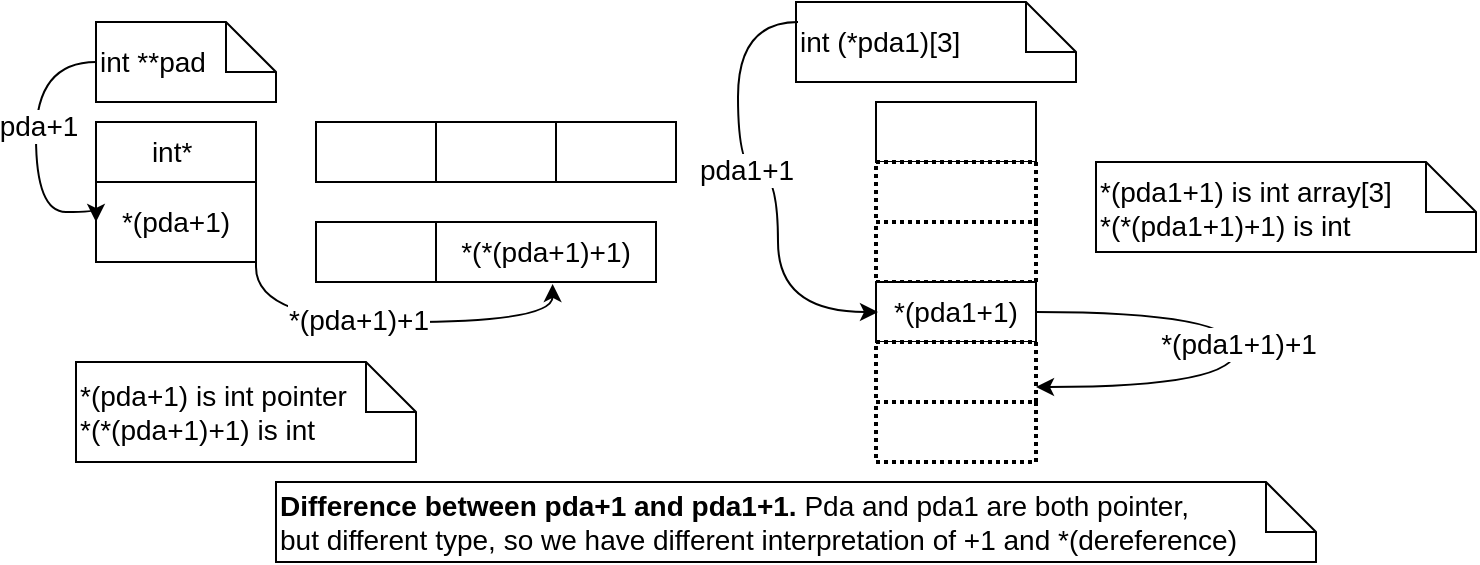 <mxfile version="19.0.2" type="device"><diagram id="4irc2AcJi_-eCyJA8qGL" name="Page-1"><mxGraphModel dx="1401" dy="530" grid="1" gridSize="10" guides="1" tooltips="1" connect="1" arrows="1" fold="1" page="1" pageScale="1" pageWidth="850" pageHeight="1100" math="0" shadow="0"><root><mxCell id="0"/><mxCell id="1" parent="0"/><mxCell id="aUMzShuAHEH7GaMIL_D1-1" value="int **pad" style="shape=note2;boundedLbl=1;whiteSpace=wrap;html=1;size=25;verticalAlign=middle;align=left;horizontal=1;labelPosition=center;verticalLabelPosition=middle;fontSize=14;" vertex="1" parent="1"><mxGeometry x="130" y="120" width="90" height="40" as="geometry"/></mxCell><mxCell id="aUMzShuAHEH7GaMIL_D1-2" value="int*&amp;nbsp;" style="rounded=0;whiteSpace=wrap;html=1;fontSize=14;" vertex="1" parent="1"><mxGeometry x="130" y="170" width="80" height="30" as="geometry"/></mxCell><mxCell id="aUMzShuAHEH7GaMIL_D1-3" value="*(pda+1)" style="rounded=0;whiteSpace=wrap;html=1;fontSize=14;" vertex="1" parent="1"><mxGeometry x="130" y="200" width="80" height="40" as="geometry"/></mxCell><mxCell id="aUMzShuAHEH7GaMIL_D1-5" value="" style="rounded=0;whiteSpace=wrap;html=1;fontSize=14;" vertex="1" parent="1"><mxGeometry x="240" y="170" width="60" height="30" as="geometry"/></mxCell><mxCell id="aUMzShuAHEH7GaMIL_D1-6" value="" style="rounded=0;whiteSpace=wrap;html=1;fontSize=14;" vertex="1" parent="1"><mxGeometry x="300" y="170" width="60" height="30" as="geometry"/></mxCell><mxCell id="aUMzShuAHEH7GaMIL_D1-7" value="" style="rounded=0;whiteSpace=wrap;html=1;fontSize=14;" vertex="1" parent="1"><mxGeometry x="360" y="170" width="60" height="30" as="geometry"/></mxCell><mxCell id="aUMzShuAHEH7GaMIL_D1-8" value="" style="rounded=0;whiteSpace=wrap;html=1;fontSize=14;" vertex="1" parent="1"><mxGeometry x="520" y="160" width="80" height="30" as="geometry"/></mxCell><mxCell id="aUMzShuAHEH7GaMIL_D1-9" value="" style="rounded=0;whiteSpace=wrap;html=1;fontSize=14;dashed=1;dashPattern=1 1;strokeWidth=2;" vertex="1" parent="1"><mxGeometry x="520" y="190" width="80" height="30" as="geometry"/></mxCell><mxCell id="aUMzShuAHEH7GaMIL_D1-10" value="" style="rounded=0;whiteSpace=wrap;html=1;fontSize=14;dashed=1;dashPattern=1 1;strokeWidth=2;" vertex="1" parent="1"><mxGeometry x="520" y="220" width="80" height="30" as="geometry"/></mxCell><mxCell id="aUMzShuAHEH7GaMIL_D1-11" value="*(pda1+1)" style="rounded=0;whiteSpace=wrap;html=1;fontSize=14;" vertex="1" parent="1"><mxGeometry x="520" y="250" width="80" height="30" as="geometry"/></mxCell><mxCell id="aUMzShuAHEH7GaMIL_D1-12" value="" style="rounded=0;whiteSpace=wrap;html=1;fontSize=14;dashed=1;dashPattern=1 1;strokeWidth=2;" vertex="1" parent="1"><mxGeometry x="520" y="280" width="80" height="30" as="geometry"/></mxCell><mxCell id="aUMzShuAHEH7GaMIL_D1-13" value="" style="rounded=0;whiteSpace=wrap;html=1;fontSize=14;dashed=1;dashPattern=1 1;strokeWidth=2;" vertex="1" parent="1"><mxGeometry x="520" y="310" width="80" height="30" as="geometry"/></mxCell><mxCell id="aUMzShuAHEH7GaMIL_D1-14" value="" style="rounded=0;whiteSpace=wrap;html=1;fontSize=14;" vertex="1" parent="1"><mxGeometry x="240" y="220" width="60" height="30" as="geometry"/></mxCell><mxCell id="aUMzShuAHEH7GaMIL_D1-15" value="*(*(pda+1)+1)" style="rounded=0;whiteSpace=wrap;html=1;fontSize=14;" vertex="1" parent="1"><mxGeometry x="300" y="220" width="110" height="30" as="geometry"/></mxCell><mxCell id="aUMzShuAHEH7GaMIL_D1-16" value="*(pda1+1) is int array[3]&lt;br&gt;*(*(pda1+1)+1) is int" style="shape=note2;boundedLbl=1;whiteSpace=wrap;html=1;size=25;verticalAlign=middle;align=left;horizontal=1;labelPosition=center;verticalLabelPosition=middle;fontSize=14;" vertex="1" parent="1"><mxGeometry x="630" y="190" width="190" height="45" as="geometry"/></mxCell><mxCell id="aUMzShuAHEH7GaMIL_D1-19" value="" style="endArrow=classic;html=1;rounded=0;edgeStyle=orthogonalEdgeStyle;curved=1;exitX=1;exitY=0.5;exitDx=0;exitDy=0;entryX=0.53;entryY=1.033;entryDx=0;entryDy=0;entryPerimeter=0;fontSize=14;" edge="1" parent="1" source="aUMzShuAHEH7GaMIL_D1-3" target="aUMzShuAHEH7GaMIL_D1-15"><mxGeometry width="50" height="50" relative="1" as="geometry"><mxPoint x="170" y="390" as="sourcePoint"/><mxPoint x="220" y="340" as="targetPoint"/><Array as="points"><mxPoint x="210" y="215"/><mxPoint x="210" y="270"/><mxPoint x="358" y="270"/></Array></mxGeometry></mxCell><mxCell id="aUMzShuAHEH7GaMIL_D1-22" value="*(pda+1)+1" style="edgeLabel;html=1;align=center;verticalAlign=middle;resizable=0;points=[];fontSize=14;" vertex="1" connectable="0" parent="aUMzShuAHEH7GaMIL_D1-19"><mxGeometry x="-0.024" y="1" relative="1" as="geometry"><mxPoint as="offset"/></mxGeometry></mxCell><mxCell id="aUMzShuAHEH7GaMIL_D1-20" value="" style="endArrow=classic;html=1;rounded=0;edgeStyle=orthogonalEdgeStyle;curved=1;exitX=0;exitY=0.5;exitDx=0;exitDy=0;entryX=0;entryY=0.5;entryDx=0;entryDy=0;exitPerimeter=0;fontSize=14;" edge="1" parent="1" source="aUMzShuAHEH7GaMIL_D1-1" target="aUMzShuAHEH7GaMIL_D1-3"><mxGeometry width="50" height="50" relative="1" as="geometry"><mxPoint x="200" y="225" as="sourcePoint"/><mxPoint x="250" y="245" as="targetPoint"/><Array as="points"><mxPoint x="100" y="140"/><mxPoint x="100" y="215"/></Array></mxGeometry></mxCell><mxCell id="aUMzShuAHEH7GaMIL_D1-21" value="pda+1" style="edgeLabel;html=1;align=center;verticalAlign=middle;resizable=0;points=[];fontSize=14;" vertex="1" connectable="0" parent="aUMzShuAHEH7GaMIL_D1-20"><mxGeometry x="-0.113" y="1" relative="1" as="geometry"><mxPoint as="offset"/></mxGeometry></mxCell><mxCell id="aUMzShuAHEH7GaMIL_D1-23" value="&lt;font style=&quot;font-size: 14px;&quot;&gt;*(pda+1) is int pointer&lt;br style=&quot;font-size: 14px;&quot;&gt;*(*(pda+1)+1) is int&lt;br style=&quot;font-size: 14px;&quot;&gt;&lt;/font&gt;" style="shape=note2;boundedLbl=1;whiteSpace=wrap;html=1;size=25;verticalAlign=middle;align=left;horizontal=1;labelPosition=center;verticalLabelPosition=middle;fontSize=14;" vertex="1" parent="1"><mxGeometry x="120" y="290" width="170" height="50" as="geometry"/></mxCell><mxCell id="aUMzShuAHEH7GaMIL_D1-25" value="int (*pda1)[3]" style="shape=note2;boundedLbl=1;whiteSpace=wrap;html=1;size=25;verticalAlign=middle;align=left;horizontal=1;labelPosition=center;verticalLabelPosition=middle;fontSize=14;" vertex="1" parent="1"><mxGeometry x="480" y="110" width="140" height="40" as="geometry"/></mxCell><mxCell id="aUMzShuAHEH7GaMIL_D1-26" value="" style="endArrow=classic;html=1;rounded=0;edgeStyle=orthogonalEdgeStyle;curved=1;exitX=0;exitY=0.5;exitDx=0;exitDy=0;entryX=0;entryY=0.5;entryDx=0;entryDy=0;exitPerimeter=0;fontSize=14;" edge="1" parent="1"><mxGeometry width="50" height="50" relative="1" as="geometry"><mxPoint x="481" y="120" as="sourcePoint"/><mxPoint x="521" y="265" as="targetPoint"/><Array as="points"><mxPoint x="451" y="120"/><mxPoint x="451" y="195"/><mxPoint x="471" y="195"/><mxPoint x="471" y="265"/></Array></mxGeometry></mxCell><mxCell id="aUMzShuAHEH7GaMIL_D1-27" value="pda1+1" style="edgeLabel;html=1;align=center;verticalAlign=middle;resizable=0;points=[];fontSize=14;" vertex="1" connectable="0" parent="aUMzShuAHEH7GaMIL_D1-26"><mxGeometry x="-0.113" y="1" relative="1" as="geometry"><mxPoint as="offset"/></mxGeometry></mxCell><mxCell id="aUMzShuAHEH7GaMIL_D1-28" value="" style="endArrow=classic;html=1;rounded=0;edgeStyle=orthogonalEdgeStyle;exitX=1;exitY=0.5;exitDx=0;exitDy=0;entryX=1;entryY=0.75;entryDx=0;entryDy=0;fontSize=14;curved=1;" edge="1" parent="1" source="aUMzShuAHEH7GaMIL_D1-11" target="aUMzShuAHEH7GaMIL_D1-12"><mxGeometry width="50" height="50" relative="1" as="geometry"><mxPoint x="620" y="260" as="sourcePoint"/><mxPoint x="768.3" y="290.99" as="targetPoint"/><Array as="points"><mxPoint x="700" y="265"/><mxPoint x="700" y="303"/></Array></mxGeometry></mxCell><mxCell id="aUMzShuAHEH7GaMIL_D1-29" value="*(pda1+1)+1" style="edgeLabel;html=1;align=center;verticalAlign=middle;resizable=0;points=[];fontSize=14;" vertex="1" connectable="0" parent="aUMzShuAHEH7GaMIL_D1-28"><mxGeometry x="-0.024" y="1" relative="1" as="geometry"><mxPoint as="offset"/></mxGeometry></mxCell><mxCell id="aUMzShuAHEH7GaMIL_D1-30" value="&lt;b&gt;Difference between pda+1 and pda1+1. &lt;/b&gt;Pda and pda1 are both pointer,&lt;br&gt;but different type, so we have different interpretation of +1 and *(dereference)" style="shape=note2;boundedLbl=1;whiteSpace=wrap;html=1;size=25;verticalAlign=middle;align=left;horizontal=1;labelPosition=center;verticalLabelPosition=middle;fontSize=14;" vertex="1" parent="1"><mxGeometry x="220" y="350" width="520" height="40" as="geometry"/></mxCell></root></mxGraphModel></diagram></mxfile>